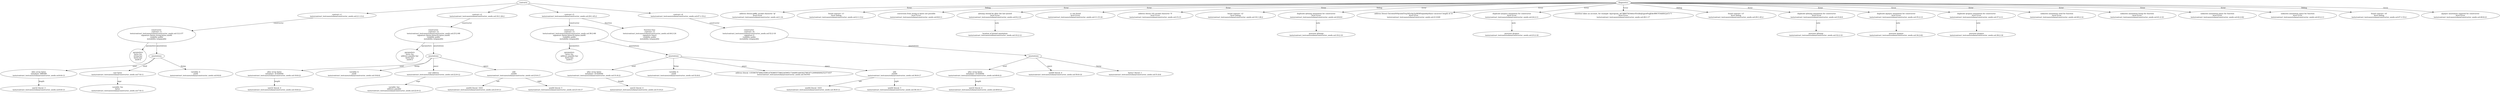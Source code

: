 strict digraph "tests/contract_testcases/solana/constructor_seeds.sol" {
	contract [label="contract c1\ntests/contract_testcases/solana/constructor_seeds.sol:2:1-13:2"]
	node_2 [label="constructor \ncontract: c1\ntests/contract_testcases/solana/constructor_seeds.sol:12:2-57\nsignature (bytes,string,bytes,uint8)\nvisibility public\nmutability nonpayable"]
	parameters [label="parameters\nbytes foo\nstring bar\nbytes baz\nuint8 b"]
	annotations [label="annotations"]
	alloc_array [label="alloc array bytes\ninitializer: 666568\ntests/contract_testcases/solana/constructor_seeds.sol:6:8-13"]
	number_literal [label="uint32 literal: 3\ntests/contract_testcases/solana/constructor_seeds.sol:6:8-13"]
	cast [label="cast bytes\ntests/contract_testcases/solana/constructor_seeds.sol:7:8-11"]
	variable [label="variable: foo\nbytes\ntests/contract_testcases/solana/constructor_seeds.sol:7:8-11"]
	variable_9 [label="variable: b\nuint8\ntests/contract_testcases/solana/constructor_seeds.sol:9:8-9"]
	contract_10 [label="contract c2\ntests/contract_testcases/solana/constructor_seeds.sol:16:1-26:2"]
	node_11 [label="constructor \ncontract: c2\ntests/contract_testcases/solana/constructor_seeds.sol:25:2-66\nsignature (bytes,bytes32,bytes,uint8)\nvisibility public\nmutability nonpayable"]
	parameters_12 [label="parameters\nbytes foo\naddress payable bar\nbytes baz\nuint8 b"]
	annotations_13 [label="annotations"]
	alloc_array_14 [label="alloc array bytes\ninitializer: 41420044\ntests/contract_testcases/solana/constructor_seeds.sol:18:8-21"]
	number_literal_15 [label="uint32 literal: 4\ntests/contract_testcases/solana/constructor_seeds.sol:18:8-21"]
	variable_16 [label="variable: b\nuint8\ntests/contract_testcases/solana/constructor_seeds.sol:19:8-9"]
	cast_17 [label="cast address\ntests/contract_testcases/solana/constructor_seeds.sol:22:9-12"]
	variable_18 [label="variable: bar\naddress payable\ntests/contract_testcases/solana/constructor_seeds.sol:22:9-12"]
	add [label="add\nuint64\ntests/contract_testcases/solana/constructor_seeds.sol:23:9-17"]
	number_literal_20 [label="uint64 literal: 1025\ntests/contract_testcases/solana/constructor_seeds.sol:23:9-13"]
	number_literal_21 [label="uint64 literal: 5\ntests/contract_testcases/solana/constructor_seeds.sol:23:16-17"]
	contract_22 [label="contract c3\ntests/contract_testcases/solana/constructor_seeds.sol:29:1-45:2"]
	node_23 [label="constructor \ncontract: c3\ntests/contract_testcases/solana/constructor_seeds.sol:38:2-66\nsignature (bytes,bytes32,bytes,uint8)\nvisibility public\nmutability nonpayable"]
	parameters_24 [label="parameters\nbytes foo\naddress payable bar\nbytes baz\nuint8 b"]
	annotations_25 [label="annotations"]
	alloc_array_26 [label="alloc array bytes\ninitializer: 41420044\ntests/contract_testcases/solana/constructor_seeds.sol:31:8-21"]
	number_literal_27 [label="uint32 literal: 4\ntests/contract_testcases/solana/constructor_seeds.sol:31:8-21"]
	variable_28 [label="variable: b\nuint8\ntests/contract_testcases/solana/constructor_seeds.sol:32:8-9"]
	number_literal_29 [label="address literal: 1355907674962359614783885575862245995173449914403027981971209948494252371637\ntests/contract_testcases/solana/constructor_seeds.sol:34:9-61"]
	add_30 [label="add\nuint64\ntests/contract_testcases/solana/constructor_seeds.sol:36:9-17"]
	number_literal_31 [label="uint64 literal: 1025\ntests/contract_testcases/solana/constructor_seeds.sol:36:9-13"]
	number_literal_32 [label="uint64 literal: 5\ntests/contract_testcases/solana/constructor_seeds.sol:36:16-17"]
	func [label="function func\ncontract: c3\ntests/contract_testcases/solana/constructor_seeds.sol:44:2-24\nsignature func()\nvisibility public\nmutability nonpayable"]
	contract_34 [label="contract c4\ntests/contract_testcases/solana/constructor_seeds.sol:47:1-53:2"]
	node_35 [label="constructor \ncontract: c4\ntests/contract_testcases/solana/constructor_seeds.sol:52:2-16\nsignature ()\nvisibility public\nmutability nonpayable"]
	annotations_36 [label="annotations"]
	alloc_array_37 [label="alloc array bytes\ninitializer: 41420044\ntests/contract_testcases/solana/constructor_seeds.sol:49:8-21"]
	number_literal_38 [label="uint32 literal: 4\ntests/contract_testcases/solana/constructor_seeds.sol:49:8-21"]
	number_literal_39 [label="uint64 literal: 4\ntests/contract_testcases/solana/constructor_seeds.sol:50:9-10"]
	number_literal_40 [label="bytes1 literal: 1\ntests/contract_testcases/solana/constructor_seeds.sol:51:8-9"]
	diagnostic [label="address literal @#$! invalid character '@'\nlevel Error\ntests/contract_testcases/solana/constructor_seeds.sol:1:14"]
	diagnostic_43 [label="found contract 'c1'\nlevel Debug\ntests/contract_testcases/solana/constructor_seeds.sol:2:1-13:2"]
	diagnostic_44 [label="conversion from string to bytes not possible\nlevel Error\ntests/contract_testcases/solana/constructor_seeds.sol:8:8-11"]
	diagnostic_45 [label="@bump should be after the last @seed\nlevel Error\ntests/contract_testcases/solana/constructor_seeds.sol:9:2-10"]
	note [label="location of @seed annotation\ntests/contract_testcases/solana/constructor_seeds.sol:10:2-12"]
	diagnostic_47 [label="'a' not found\nlevel Error\ntests/contract_testcases/solana/constructor_seeds.sol:11:15-16"]
	diagnostic_48 [label="address literal 102 invalid character '0'\nlevel Error\ntests/contract_testcases/solana/constructor_seeds.sol:15:15"]
	diagnostic_49 [label="found contract 'c2'\nlevel Debug\ntests/contract_testcases/solana/constructor_seeds.sol:16:1-26:2"]
	diagnostic_50 [label="duplicate @bump annotation for constructor\nlevel Error\ntests/contract_testcases/solana/constructor_seeds.sol:20:8-9"]
	note_51 [label="previous @bump\ntests/contract_testcases/solana/constructor_seeds.sol:19:2-10"]
	diagnostic_52 [label="address literal Chi1doxDSNjrmbZ5sq3H2cXyTq3KNfGepmbhyHaxcr incorrect length of 31\nlevel Error\ntests/contract_testcases/solana/constructor_seeds.sol:21:9-60"]
	diagnostic_53 [label="duplicate @space annotation for constructor\nlevel Error\ntests/contract_testcases/solana/constructor_seeds.sol:24:2-11"]
	note_54 [label="previous @space\ntests/contract_testcases/solana/constructor_seeds.sol:23:2-18"]
	diagnostic_55 [label="annotion takes an account, for example '@program_id(\"BBH7Xi5ddus5EoQhzJLgyodVxJJGkvBRCY5AhBA1jwUr\")'\nlevel Error\ntests/contract_testcases/solana/constructor_seeds.sol:28:1-17"]
	diagnostic_56 [label="found contract 'c3'\nlevel Debug\ntests/contract_testcases/solana/constructor_seeds.sol:29:1-45:2"]
	diagnostic_57 [label="duplicate @bump annotation for constructor\nlevel Error\ntests/contract_testcases/solana/constructor_seeds.sol:33:8-9"]
	note_58 [label="previous @bump\ntests/contract_testcases/solana/constructor_seeds.sol:32:2-10"]
	diagnostic_59 [label="duplicate @payer annotation for constructor\nlevel Error\ntests/contract_testcases/solana/constructor_seeds.sol:35:2-13"]
	note_60 [label="previous @payer\ntests/contract_testcases/solana/constructor_seeds.sol:34:2-62"]
	diagnostic_61 [label="duplicate @space annotation for constructor\nlevel Error\ntests/contract_testcases/solana/constructor_seeds.sol:37:2-11"]
	note_62 [label="previous @space\ntests/contract_testcases/solana/constructor_seeds.sol:36:2-18"]
	diagnostic_63 [label="unknown annotation seed for function\nlevel Error\ntests/contract_testcases/solana/constructor_seeds.sol:40:2-14"]
	diagnostic_64 [label="unknown annotation bump for function\nlevel Error\ntests/contract_testcases/solana/constructor_seeds.sol:41:2-10"]
	diagnostic_65 [label="unknown annotation payer for function\nlevel Error\ntests/contract_testcases/solana/constructor_seeds.sol:42:2-62"]
	diagnostic_66 [label="unknown annotation space for function\nlevel Error\ntests/contract_testcases/solana/constructor_seeds.sol:43:2-11"]
	diagnostic_67 [label="found contract 'c4'\nlevel Debug\ntests/contract_testcases/solana/constructor_seeds.sol:47:1-53:2"]
	diagnostic_68 [label="@payer annotation required for constructor\nlevel Error\ntests/contract_testcases/solana/constructor_seeds.sol:49:8-21"]
	contracts -> contract
	contract -> node_2 [label="constructor"]
	node_2 -> parameters [label="parameters"]
	node_2 -> annotations [label="annotations"]
	annotations -> alloc_array [label="seed"]
	alloc_array -> number_literal [label="length"]
	annotations -> cast [label="seed"]
	cast -> variable [label="expr"]
	annotations -> variable_9 [label="bump"]
	contracts -> contract_10
	contract_10 -> node_11 [label="constructor"]
	node_11 -> parameters_12 [label="parameters"]
	node_11 -> annotations_13 [label="annotations"]
	annotations_13 -> alloc_array_14 [label="seed"]
	alloc_array_14 -> number_literal_15 [label="length"]
	annotations_13 -> variable_16 [label="bump"]
	annotations_13 -> cast_17 [label="payer"]
	cast_17 -> variable_18 [label="expr"]
	annotations_13 -> add [label="space"]
	add -> number_literal_20 [label="left"]
	add -> number_literal_21 [label="right"]
	contracts -> contract_22
	contract_22 -> node_23 [label="constructor"]
	node_23 -> parameters_24 [label="parameters"]
	node_23 -> annotations_25 [label="annotations"]
	annotations_25 -> alloc_array_26 [label="seed"]
	alloc_array_26 -> number_literal_27 [label="length"]
	annotations_25 -> variable_28 [label="bump"]
	annotations_25 -> number_literal_29 [label="payer"]
	annotations_25 -> add_30 [label="space"]
	add_30 -> number_literal_31 [label="left"]
	add_30 -> number_literal_32 [label="right"]
	contract_22 -> func [label="function"]
	contracts -> contract_34
	contract_34 -> node_35 [label="constructor"]
	node_35 -> annotations_36 [label="annotations"]
	annotations_36 -> alloc_array_37 [label="seed"]
	alloc_array_37 -> number_literal_38 [label="length"]
	annotations_36 -> number_literal_39 [label="space"]
	annotations_36 -> number_literal_40 [label="bump"]
	diagnostics -> diagnostic [label="Error"]
	diagnostics -> diagnostic_43 [label="Debug"]
	diagnostics -> diagnostic_44 [label="Error"]
	diagnostics -> diagnostic_45 [label="Error"]
	diagnostic_45 -> note [label="note"]
	diagnostics -> diagnostic_47 [label="Error"]
	diagnostics -> diagnostic_48 [label="Error"]
	diagnostics -> diagnostic_49 [label="Debug"]
	diagnostics -> diagnostic_50 [label="Error"]
	diagnostic_50 -> note_51 [label="note"]
	diagnostics -> diagnostic_52 [label="Error"]
	diagnostics -> diagnostic_53 [label="Error"]
	diagnostic_53 -> note_54 [label="note"]
	diagnostics -> diagnostic_55 [label="Error"]
	diagnostics -> diagnostic_56 [label="Debug"]
	diagnostics -> diagnostic_57 [label="Error"]
	diagnostic_57 -> note_58 [label="note"]
	diagnostics -> diagnostic_59 [label="Error"]
	diagnostic_59 -> note_60 [label="note"]
	diagnostics -> diagnostic_61 [label="Error"]
	diagnostic_61 -> note_62 [label="note"]
	diagnostics -> diagnostic_63 [label="Error"]
	diagnostics -> diagnostic_64 [label="Error"]
	diagnostics -> diagnostic_65 [label="Error"]
	diagnostics -> diagnostic_66 [label="Error"]
	diagnostics -> diagnostic_67 [label="Debug"]
	diagnostics -> diagnostic_68 [label="Error"]
}

